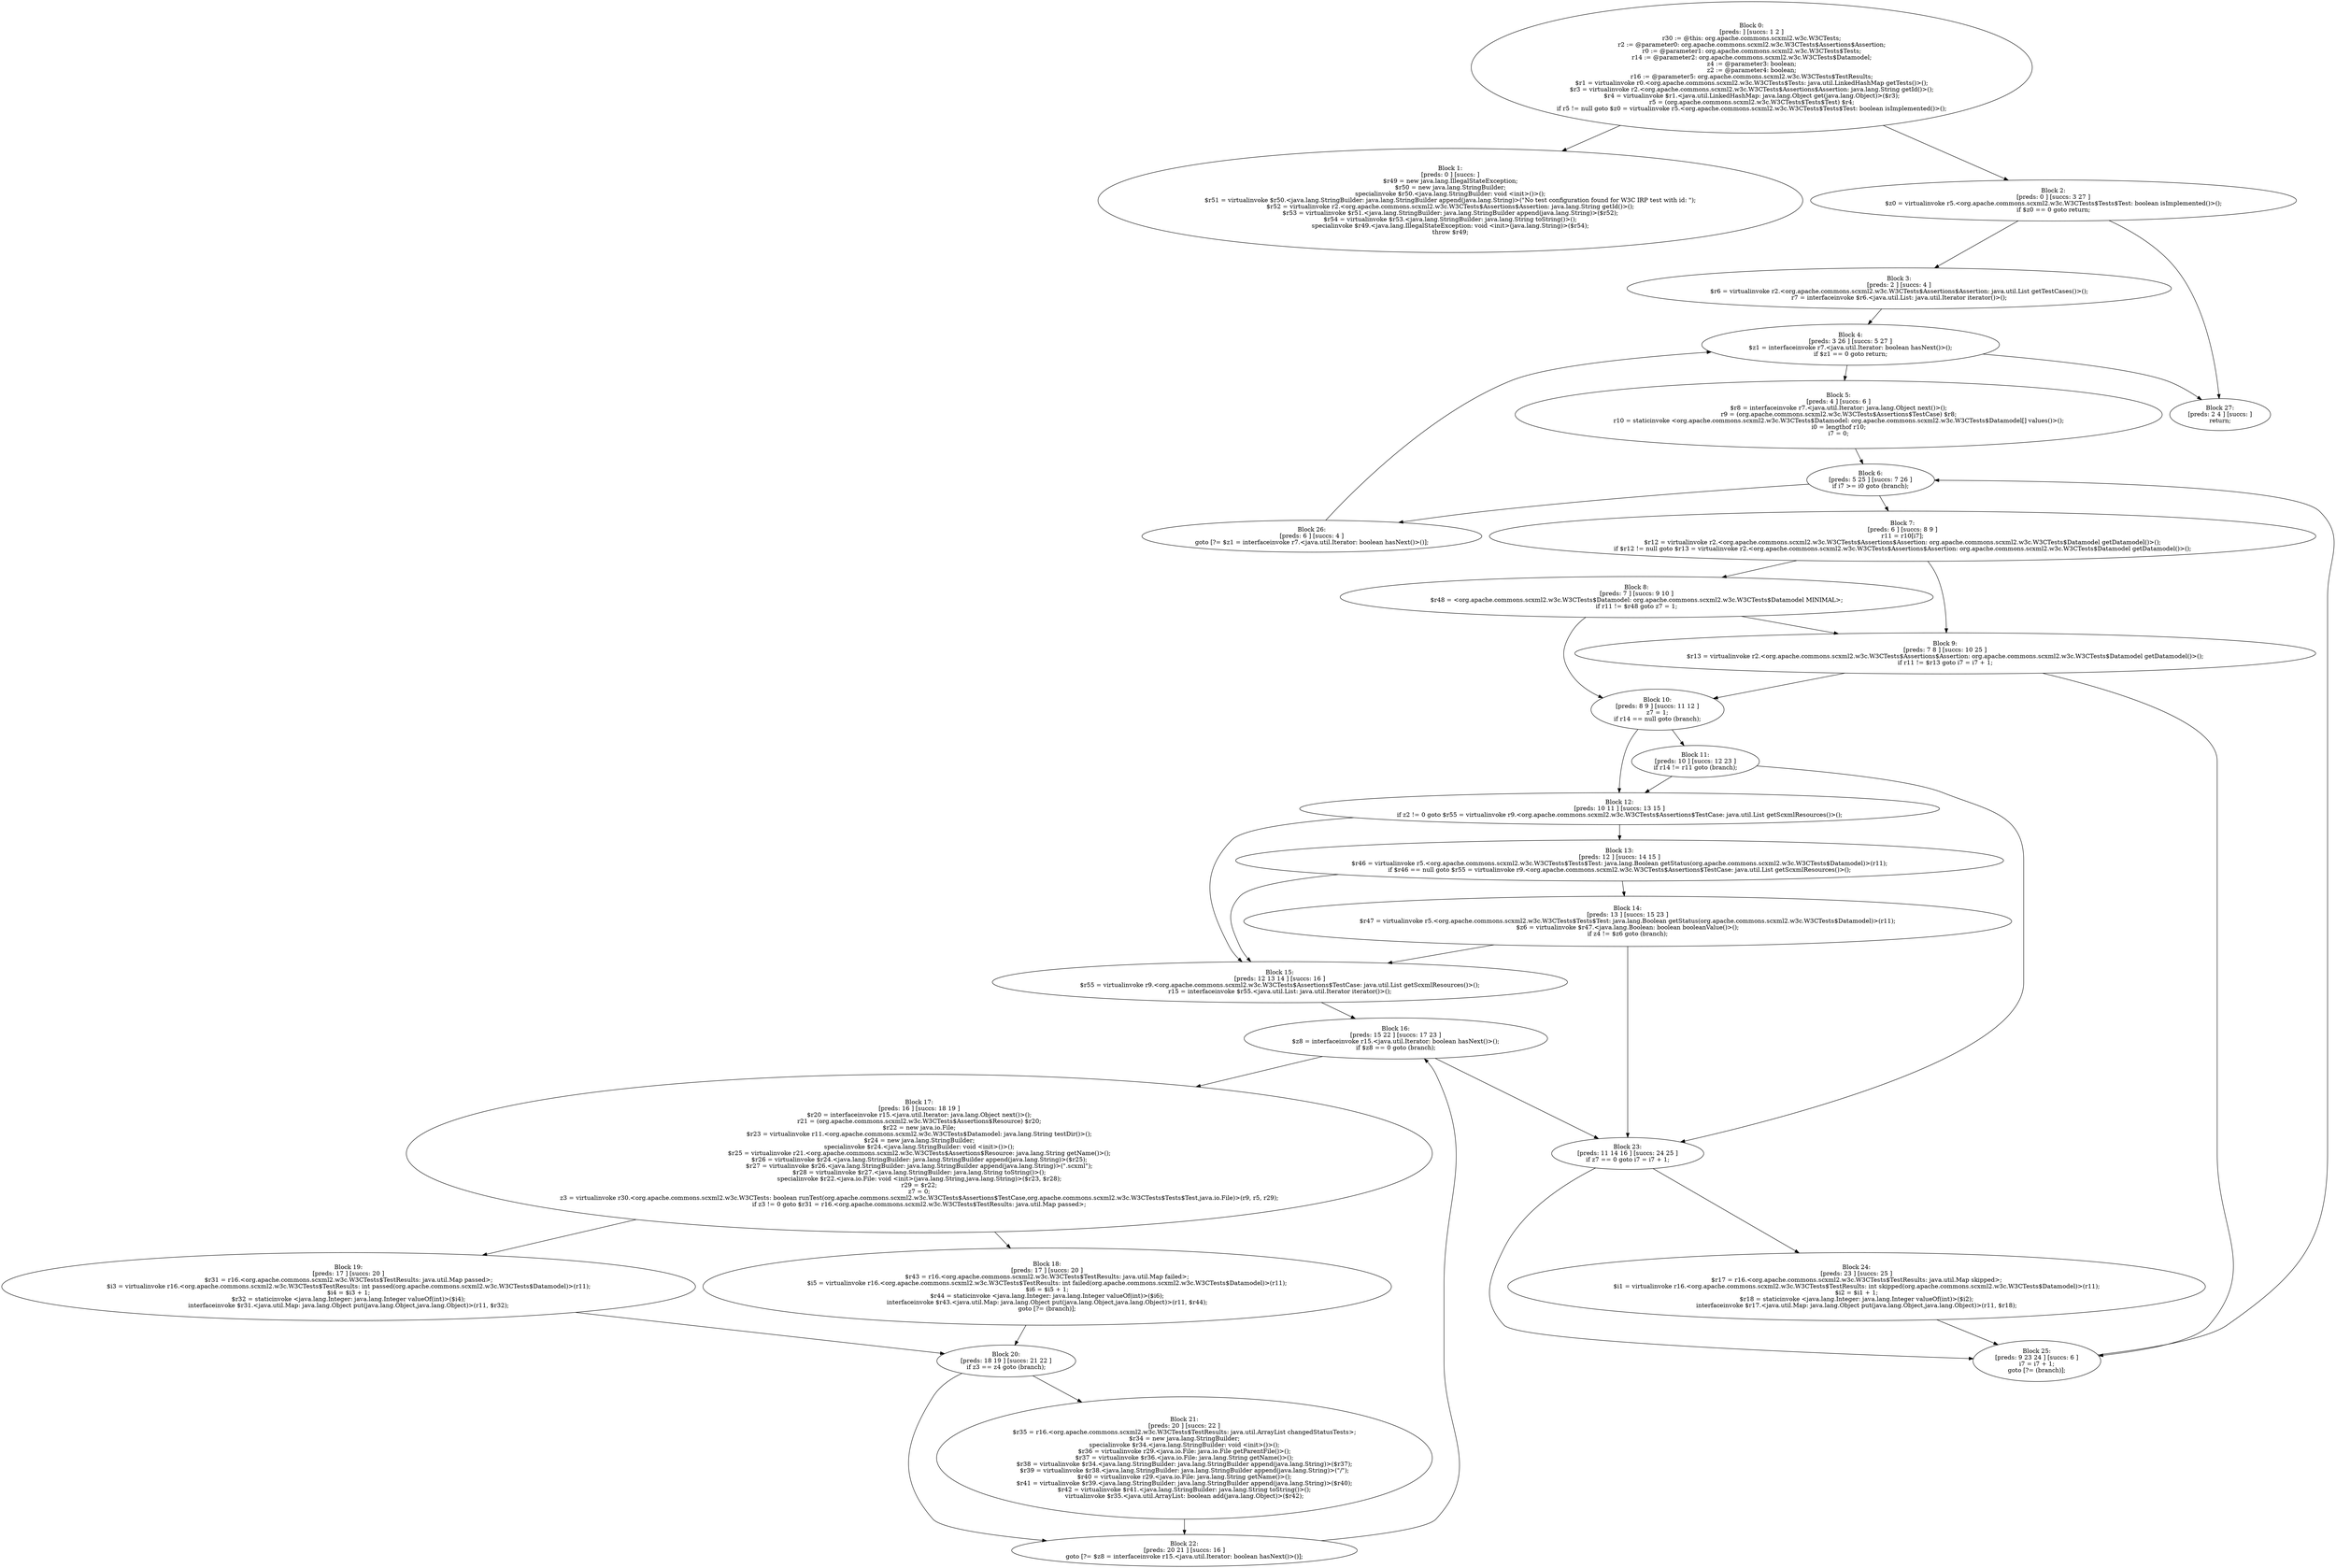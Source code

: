 digraph "unitGraph" {
    "Block 0:
[preds: ] [succs: 1 2 ]
r30 := @this: org.apache.commons.scxml2.w3c.W3CTests;
r2 := @parameter0: org.apache.commons.scxml2.w3c.W3CTests$Assertions$Assertion;
r0 := @parameter1: org.apache.commons.scxml2.w3c.W3CTests$Tests;
r14 := @parameter2: org.apache.commons.scxml2.w3c.W3CTests$Datamodel;
z4 := @parameter3: boolean;
z2 := @parameter4: boolean;
r16 := @parameter5: org.apache.commons.scxml2.w3c.W3CTests$TestResults;
$r1 = virtualinvoke r0.<org.apache.commons.scxml2.w3c.W3CTests$Tests: java.util.LinkedHashMap getTests()>();
$r3 = virtualinvoke r2.<org.apache.commons.scxml2.w3c.W3CTests$Assertions$Assertion: java.lang.String getId()>();
$r4 = virtualinvoke $r1.<java.util.LinkedHashMap: java.lang.Object get(java.lang.Object)>($r3);
r5 = (org.apache.commons.scxml2.w3c.W3CTests$Tests$Test) $r4;
if r5 != null goto $z0 = virtualinvoke r5.<org.apache.commons.scxml2.w3c.W3CTests$Tests$Test: boolean isImplemented()>();
"
    "Block 1:
[preds: 0 ] [succs: ]
$r49 = new java.lang.IllegalStateException;
$r50 = new java.lang.StringBuilder;
specialinvoke $r50.<java.lang.StringBuilder: void <init>()>();
$r51 = virtualinvoke $r50.<java.lang.StringBuilder: java.lang.StringBuilder append(java.lang.String)>(\"No test configuration found for W3C IRP test with id: \");
$r52 = virtualinvoke r2.<org.apache.commons.scxml2.w3c.W3CTests$Assertions$Assertion: java.lang.String getId()>();
$r53 = virtualinvoke $r51.<java.lang.StringBuilder: java.lang.StringBuilder append(java.lang.String)>($r52);
$r54 = virtualinvoke $r53.<java.lang.StringBuilder: java.lang.String toString()>();
specialinvoke $r49.<java.lang.IllegalStateException: void <init>(java.lang.String)>($r54);
throw $r49;
"
    "Block 2:
[preds: 0 ] [succs: 3 27 ]
$z0 = virtualinvoke r5.<org.apache.commons.scxml2.w3c.W3CTests$Tests$Test: boolean isImplemented()>();
if $z0 == 0 goto return;
"
    "Block 3:
[preds: 2 ] [succs: 4 ]
$r6 = virtualinvoke r2.<org.apache.commons.scxml2.w3c.W3CTests$Assertions$Assertion: java.util.List getTestCases()>();
r7 = interfaceinvoke $r6.<java.util.List: java.util.Iterator iterator()>();
"
    "Block 4:
[preds: 3 26 ] [succs: 5 27 ]
$z1 = interfaceinvoke r7.<java.util.Iterator: boolean hasNext()>();
if $z1 == 0 goto return;
"
    "Block 5:
[preds: 4 ] [succs: 6 ]
$r8 = interfaceinvoke r7.<java.util.Iterator: java.lang.Object next()>();
r9 = (org.apache.commons.scxml2.w3c.W3CTests$Assertions$TestCase) $r8;
r10 = staticinvoke <org.apache.commons.scxml2.w3c.W3CTests$Datamodel: org.apache.commons.scxml2.w3c.W3CTests$Datamodel[] values()>();
i0 = lengthof r10;
i7 = 0;
"
    "Block 6:
[preds: 5 25 ] [succs: 7 26 ]
if i7 >= i0 goto (branch);
"
    "Block 7:
[preds: 6 ] [succs: 8 9 ]
r11 = r10[i7];
$r12 = virtualinvoke r2.<org.apache.commons.scxml2.w3c.W3CTests$Assertions$Assertion: org.apache.commons.scxml2.w3c.W3CTests$Datamodel getDatamodel()>();
if $r12 != null goto $r13 = virtualinvoke r2.<org.apache.commons.scxml2.w3c.W3CTests$Assertions$Assertion: org.apache.commons.scxml2.w3c.W3CTests$Datamodel getDatamodel()>();
"
    "Block 8:
[preds: 7 ] [succs: 9 10 ]
$r48 = <org.apache.commons.scxml2.w3c.W3CTests$Datamodel: org.apache.commons.scxml2.w3c.W3CTests$Datamodel MINIMAL>;
if r11 != $r48 goto z7 = 1;
"
    "Block 9:
[preds: 7 8 ] [succs: 10 25 ]
$r13 = virtualinvoke r2.<org.apache.commons.scxml2.w3c.W3CTests$Assertions$Assertion: org.apache.commons.scxml2.w3c.W3CTests$Datamodel getDatamodel()>();
if r11 != $r13 goto i7 = i7 + 1;
"
    "Block 10:
[preds: 8 9 ] [succs: 11 12 ]
z7 = 1;
if r14 == null goto (branch);
"
    "Block 11:
[preds: 10 ] [succs: 12 23 ]
if r14 != r11 goto (branch);
"
    "Block 12:
[preds: 10 11 ] [succs: 13 15 ]
if z2 != 0 goto $r55 = virtualinvoke r9.<org.apache.commons.scxml2.w3c.W3CTests$Assertions$TestCase: java.util.List getScxmlResources()>();
"
    "Block 13:
[preds: 12 ] [succs: 14 15 ]
$r46 = virtualinvoke r5.<org.apache.commons.scxml2.w3c.W3CTests$Tests$Test: java.lang.Boolean getStatus(org.apache.commons.scxml2.w3c.W3CTests$Datamodel)>(r11);
if $r46 == null goto $r55 = virtualinvoke r9.<org.apache.commons.scxml2.w3c.W3CTests$Assertions$TestCase: java.util.List getScxmlResources()>();
"
    "Block 14:
[preds: 13 ] [succs: 15 23 ]
$r47 = virtualinvoke r5.<org.apache.commons.scxml2.w3c.W3CTests$Tests$Test: java.lang.Boolean getStatus(org.apache.commons.scxml2.w3c.W3CTests$Datamodel)>(r11);
$z6 = virtualinvoke $r47.<java.lang.Boolean: boolean booleanValue()>();
if z4 != $z6 goto (branch);
"
    "Block 15:
[preds: 12 13 14 ] [succs: 16 ]
$r55 = virtualinvoke r9.<org.apache.commons.scxml2.w3c.W3CTests$Assertions$TestCase: java.util.List getScxmlResources()>();
r15 = interfaceinvoke $r55.<java.util.List: java.util.Iterator iterator()>();
"
    "Block 16:
[preds: 15 22 ] [succs: 17 23 ]
$z8 = interfaceinvoke r15.<java.util.Iterator: boolean hasNext()>();
if $z8 == 0 goto (branch);
"
    "Block 17:
[preds: 16 ] [succs: 18 19 ]
$r20 = interfaceinvoke r15.<java.util.Iterator: java.lang.Object next()>();
r21 = (org.apache.commons.scxml2.w3c.W3CTests$Assertions$Resource) $r20;
$r22 = new java.io.File;
$r23 = virtualinvoke r11.<org.apache.commons.scxml2.w3c.W3CTests$Datamodel: java.lang.String testDir()>();
$r24 = new java.lang.StringBuilder;
specialinvoke $r24.<java.lang.StringBuilder: void <init>()>();
$r25 = virtualinvoke r21.<org.apache.commons.scxml2.w3c.W3CTests$Assertions$Resource: java.lang.String getName()>();
$r26 = virtualinvoke $r24.<java.lang.StringBuilder: java.lang.StringBuilder append(java.lang.String)>($r25);
$r27 = virtualinvoke $r26.<java.lang.StringBuilder: java.lang.StringBuilder append(java.lang.String)>(\".scxml\");
$r28 = virtualinvoke $r27.<java.lang.StringBuilder: java.lang.String toString()>();
specialinvoke $r22.<java.io.File: void <init>(java.lang.String,java.lang.String)>($r23, $r28);
r29 = $r22;
z7 = 0;
z3 = virtualinvoke r30.<org.apache.commons.scxml2.w3c.W3CTests: boolean runTest(org.apache.commons.scxml2.w3c.W3CTests$Assertions$TestCase,org.apache.commons.scxml2.w3c.W3CTests$Tests$Test,java.io.File)>(r9, r5, r29);
if z3 != 0 goto $r31 = r16.<org.apache.commons.scxml2.w3c.W3CTests$TestResults: java.util.Map passed>;
"
    "Block 18:
[preds: 17 ] [succs: 20 ]
$r43 = r16.<org.apache.commons.scxml2.w3c.W3CTests$TestResults: java.util.Map failed>;
$i5 = virtualinvoke r16.<org.apache.commons.scxml2.w3c.W3CTests$TestResults: int failed(org.apache.commons.scxml2.w3c.W3CTests$Datamodel)>(r11);
$i6 = $i5 + 1;
$r44 = staticinvoke <java.lang.Integer: java.lang.Integer valueOf(int)>($i6);
interfaceinvoke $r43.<java.util.Map: java.lang.Object put(java.lang.Object,java.lang.Object)>(r11, $r44);
goto [?= (branch)];
"
    "Block 19:
[preds: 17 ] [succs: 20 ]
$r31 = r16.<org.apache.commons.scxml2.w3c.W3CTests$TestResults: java.util.Map passed>;
$i3 = virtualinvoke r16.<org.apache.commons.scxml2.w3c.W3CTests$TestResults: int passed(org.apache.commons.scxml2.w3c.W3CTests$Datamodel)>(r11);
$i4 = $i3 + 1;
$r32 = staticinvoke <java.lang.Integer: java.lang.Integer valueOf(int)>($i4);
interfaceinvoke $r31.<java.util.Map: java.lang.Object put(java.lang.Object,java.lang.Object)>(r11, $r32);
"
    "Block 20:
[preds: 18 19 ] [succs: 21 22 ]
if z3 == z4 goto (branch);
"
    "Block 21:
[preds: 20 ] [succs: 22 ]
$r35 = r16.<org.apache.commons.scxml2.w3c.W3CTests$TestResults: java.util.ArrayList changedStatusTests>;
$r34 = new java.lang.StringBuilder;
specialinvoke $r34.<java.lang.StringBuilder: void <init>()>();
$r36 = virtualinvoke r29.<java.io.File: java.io.File getParentFile()>();
$r37 = virtualinvoke $r36.<java.io.File: java.lang.String getName()>();
$r38 = virtualinvoke $r34.<java.lang.StringBuilder: java.lang.StringBuilder append(java.lang.String)>($r37);
$r39 = virtualinvoke $r38.<java.lang.StringBuilder: java.lang.StringBuilder append(java.lang.String)>(\"/\");
$r40 = virtualinvoke r29.<java.io.File: java.lang.String getName()>();
$r41 = virtualinvoke $r39.<java.lang.StringBuilder: java.lang.StringBuilder append(java.lang.String)>($r40);
$r42 = virtualinvoke $r41.<java.lang.StringBuilder: java.lang.String toString()>();
virtualinvoke $r35.<java.util.ArrayList: boolean add(java.lang.Object)>($r42);
"
    "Block 22:
[preds: 20 21 ] [succs: 16 ]
goto [?= $z8 = interfaceinvoke r15.<java.util.Iterator: boolean hasNext()>()];
"
    "Block 23:
[preds: 11 14 16 ] [succs: 24 25 ]
if z7 == 0 goto i7 = i7 + 1;
"
    "Block 24:
[preds: 23 ] [succs: 25 ]
$r17 = r16.<org.apache.commons.scxml2.w3c.W3CTests$TestResults: java.util.Map skipped>;
$i1 = virtualinvoke r16.<org.apache.commons.scxml2.w3c.W3CTests$TestResults: int skipped(org.apache.commons.scxml2.w3c.W3CTests$Datamodel)>(r11);
$i2 = $i1 + 1;
$r18 = staticinvoke <java.lang.Integer: java.lang.Integer valueOf(int)>($i2);
interfaceinvoke $r17.<java.util.Map: java.lang.Object put(java.lang.Object,java.lang.Object)>(r11, $r18);
"
    "Block 25:
[preds: 9 23 24 ] [succs: 6 ]
i7 = i7 + 1;
goto [?= (branch)];
"
    "Block 26:
[preds: 6 ] [succs: 4 ]
goto [?= $z1 = interfaceinvoke r7.<java.util.Iterator: boolean hasNext()>()];
"
    "Block 27:
[preds: 2 4 ] [succs: ]
return;
"
    "Block 0:
[preds: ] [succs: 1 2 ]
r30 := @this: org.apache.commons.scxml2.w3c.W3CTests;
r2 := @parameter0: org.apache.commons.scxml2.w3c.W3CTests$Assertions$Assertion;
r0 := @parameter1: org.apache.commons.scxml2.w3c.W3CTests$Tests;
r14 := @parameter2: org.apache.commons.scxml2.w3c.W3CTests$Datamodel;
z4 := @parameter3: boolean;
z2 := @parameter4: boolean;
r16 := @parameter5: org.apache.commons.scxml2.w3c.W3CTests$TestResults;
$r1 = virtualinvoke r0.<org.apache.commons.scxml2.w3c.W3CTests$Tests: java.util.LinkedHashMap getTests()>();
$r3 = virtualinvoke r2.<org.apache.commons.scxml2.w3c.W3CTests$Assertions$Assertion: java.lang.String getId()>();
$r4 = virtualinvoke $r1.<java.util.LinkedHashMap: java.lang.Object get(java.lang.Object)>($r3);
r5 = (org.apache.commons.scxml2.w3c.W3CTests$Tests$Test) $r4;
if r5 != null goto $z0 = virtualinvoke r5.<org.apache.commons.scxml2.w3c.W3CTests$Tests$Test: boolean isImplemented()>();
"->"Block 1:
[preds: 0 ] [succs: ]
$r49 = new java.lang.IllegalStateException;
$r50 = new java.lang.StringBuilder;
specialinvoke $r50.<java.lang.StringBuilder: void <init>()>();
$r51 = virtualinvoke $r50.<java.lang.StringBuilder: java.lang.StringBuilder append(java.lang.String)>(\"No test configuration found for W3C IRP test with id: \");
$r52 = virtualinvoke r2.<org.apache.commons.scxml2.w3c.W3CTests$Assertions$Assertion: java.lang.String getId()>();
$r53 = virtualinvoke $r51.<java.lang.StringBuilder: java.lang.StringBuilder append(java.lang.String)>($r52);
$r54 = virtualinvoke $r53.<java.lang.StringBuilder: java.lang.String toString()>();
specialinvoke $r49.<java.lang.IllegalStateException: void <init>(java.lang.String)>($r54);
throw $r49;
";
    "Block 0:
[preds: ] [succs: 1 2 ]
r30 := @this: org.apache.commons.scxml2.w3c.W3CTests;
r2 := @parameter0: org.apache.commons.scxml2.w3c.W3CTests$Assertions$Assertion;
r0 := @parameter1: org.apache.commons.scxml2.w3c.W3CTests$Tests;
r14 := @parameter2: org.apache.commons.scxml2.w3c.W3CTests$Datamodel;
z4 := @parameter3: boolean;
z2 := @parameter4: boolean;
r16 := @parameter5: org.apache.commons.scxml2.w3c.W3CTests$TestResults;
$r1 = virtualinvoke r0.<org.apache.commons.scxml2.w3c.W3CTests$Tests: java.util.LinkedHashMap getTests()>();
$r3 = virtualinvoke r2.<org.apache.commons.scxml2.w3c.W3CTests$Assertions$Assertion: java.lang.String getId()>();
$r4 = virtualinvoke $r1.<java.util.LinkedHashMap: java.lang.Object get(java.lang.Object)>($r3);
r5 = (org.apache.commons.scxml2.w3c.W3CTests$Tests$Test) $r4;
if r5 != null goto $z0 = virtualinvoke r5.<org.apache.commons.scxml2.w3c.W3CTests$Tests$Test: boolean isImplemented()>();
"->"Block 2:
[preds: 0 ] [succs: 3 27 ]
$z0 = virtualinvoke r5.<org.apache.commons.scxml2.w3c.W3CTests$Tests$Test: boolean isImplemented()>();
if $z0 == 0 goto return;
";
    "Block 2:
[preds: 0 ] [succs: 3 27 ]
$z0 = virtualinvoke r5.<org.apache.commons.scxml2.w3c.W3CTests$Tests$Test: boolean isImplemented()>();
if $z0 == 0 goto return;
"->"Block 3:
[preds: 2 ] [succs: 4 ]
$r6 = virtualinvoke r2.<org.apache.commons.scxml2.w3c.W3CTests$Assertions$Assertion: java.util.List getTestCases()>();
r7 = interfaceinvoke $r6.<java.util.List: java.util.Iterator iterator()>();
";
    "Block 2:
[preds: 0 ] [succs: 3 27 ]
$z0 = virtualinvoke r5.<org.apache.commons.scxml2.w3c.W3CTests$Tests$Test: boolean isImplemented()>();
if $z0 == 0 goto return;
"->"Block 27:
[preds: 2 4 ] [succs: ]
return;
";
    "Block 3:
[preds: 2 ] [succs: 4 ]
$r6 = virtualinvoke r2.<org.apache.commons.scxml2.w3c.W3CTests$Assertions$Assertion: java.util.List getTestCases()>();
r7 = interfaceinvoke $r6.<java.util.List: java.util.Iterator iterator()>();
"->"Block 4:
[preds: 3 26 ] [succs: 5 27 ]
$z1 = interfaceinvoke r7.<java.util.Iterator: boolean hasNext()>();
if $z1 == 0 goto return;
";
    "Block 4:
[preds: 3 26 ] [succs: 5 27 ]
$z1 = interfaceinvoke r7.<java.util.Iterator: boolean hasNext()>();
if $z1 == 0 goto return;
"->"Block 5:
[preds: 4 ] [succs: 6 ]
$r8 = interfaceinvoke r7.<java.util.Iterator: java.lang.Object next()>();
r9 = (org.apache.commons.scxml2.w3c.W3CTests$Assertions$TestCase) $r8;
r10 = staticinvoke <org.apache.commons.scxml2.w3c.W3CTests$Datamodel: org.apache.commons.scxml2.w3c.W3CTests$Datamodel[] values()>();
i0 = lengthof r10;
i7 = 0;
";
    "Block 4:
[preds: 3 26 ] [succs: 5 27 ]
$z1 = interfaceinvoke r7.<java.util.Iterator: boolean hasNext()>();
if $z1 == 0 goto return;
"->"Block 27:
[preds: 2 4 ] [succs: ]
return;
";
    "Block 5:
[preds: 4 ] [succs: 6 ]
$r8 = interfaceinvoke r7.<java.util.Iterator: java.lang.Object next()>();
r9 = (org.apache.commons.scxml2.w3c.W3CTests$Assertions$TestCase) $r8;
r10 = staticinvoke <org.apache.commons.scxml2.w3c.W3CTests$Datamodel: org.apache.commons.scxml2.w3c.W3CTests$Datamodel[] values()>();
i0 = lengthof r10;
i7 = 0;
"->"Block 6:
[preds: 5 25 ] [succs: 7 26 ]
if i7 >= i0 goto (branch);
";
    "Block 6:
[preds: 5 25 ] [succs: 7 26 ]
if i7 >= i0 goto (branch);
"->"Block 7:
[preds: 6 ] [succs: 8 9 ]
r11 = r10[i7];
$r12 = virtualinvoke r2.<org.apache.commons.scxml2.w3c.W3CTests$Assertions$Assertion: org.apache.commons.scxml2.w3c.W3CTests$Datamodel getDatamodel()>();
if $r12 != null goto $r13 = virtualinvoke r2.<org.apache.commons.scxml2.w3c.W3CTests$Assertions$Assertion: org.apache.commons.scxml2.w3c.W3CTests$Datamodel getDatamodel()>();
";
    "Block 6:
[preds: 5 25 ] [succs: 7 26 ]
if i7 >= i0 goto (branch);
"->"Block 26:
[preds: 6 ] [succs: 4 ]
goto [?= $z1 = interfaceinvoke r7.<java.util.Iterator: boolean hasNext()>()];
";
    "Block 7:
[preds: 6 ] [succs: 8 9 ]
r11 = r10[i7];
$r12 = virtualinvoke r2.<org.apache.commons.scxml2.w3c.W3CTests$Assertions$Assertion: org.apache.commons.scxml2.w3c.W3CTests$Datamodel getDatamodel()>();
if $r12 != null goto $r13 = virtualinvoke r2.<org.apache.commons.scxml2.w3c.W3CTests$Assertions$Assertion: org.apache.commons.scxml2.w3c.W3CTests$Datamodel getDatamodel()>();
"->"Block 8:
[preds: 7 ] [succs: 9 10 ]
$r48 = <org.apache.commons.scxml2.w3c.W3CTests$Datamodel: org.apache.commons.scxml2.w3c.W3CTests$Datamodel MINIMAL>;
if r11 != $r48 goto z7 = 1;
";
    "Block 7:
[preds: 6 ] [succs: 8 9 ]
r11 = r10[i7];
$r12 = virtualinvoke r2.<org.apache.commons.scxml2.w3c.W3CTests$Assertions$Assertion: org.apache.commons.scxml2.w3c.W3CTests$Datamodel getDatamodel()>();
if $r12 != null goto $r13 = virtualinvoke r2.<org.apache.commons.scxml2.w3c.W3CTests$Assertions$Assertion: org.apache.commons.scxml2.w3c.W3CTests$Datamodel getDatamodel()>();
"->"Block 9:
[preds: 7 8 ] [succs: 10 25 ]
$r13 = virtualinvoke r2.<org.apache.commons.scxml2.w3c.W3CTests$Assertions$Assertion: org.apache.commons.scxml2.w3c.W3CTests$Datamodel getDatamodel()>();
if r11 != $r13 goto i7 = i7 + 1;
";
    "Block 8:
[preds: 7 ] [succs: 9 10 ]
$r48 = <org.apache.commons.scxml2.w3c.W3CTests$Datamodel: org.apache.commons.scxml2.w3c.W3CTests$Datamodel MINIMAL>;
if r11 != $r48 goto z7 = 1;
"->"Block 9:
[preds: 7 8 ] [succs: 10 25 ]
$r13 = virtualinvoke r2.<org.apache.commons.scxml2.w3c.W3CTests$Assertions$Assertion: org.apache.commons.scxml2.w3c.W3CTests$Datamodel getDatamodel()>();
if r11 != $r13 goto i7 = i7 + 1;
";
    "Block 8:
[preds: 7 ] [succs: 9 10 ]
$r48 = <org.apache.commons.scxml2.w3c.W3CTests$Datamodel: org.apache.commons.scxml2.w3c.W3CTests$Datamodel MINIMAL>;
if r11 != $r48 goto z7 = 1;
"->"Block 10:
[preds: 8 9 ] [succs: 11 12 ]
z7 = 1;
if r14 == null goto (branch);
";
    "Block 9:
[preds: 7 8 ] [succs: 10 25 ]
$r13 = virtualinvoke r2.<org.apache.commons.scxml2.w3c.W3CTests$Assertions$Assertion: org.apache.commons.scxml2.w3c.W3CTests$Datamodel getDatamodel()>();
if r11 != $r13 goto i7 = i7 + 1;
"->"Block 10:
[preds: 8 9 ] [succs: 11 12 ]
z7 = 1;
if r14 == null goto (branch);
";
    "Block 9:
[preds: 7 8 ] [succs: 10 25 ]
$r13 = virtualinvoke r2.<org.apache.commons.scxml2.w3c.W3CTests$Assertions$Assertion: org.apache.commons.scxml2.w3c.W3CTests$Datamodel getDatamodel()>();
if r11 != $r13 goto i7 = i7 + 1;
"->"Block 25:
[preds: 9 23 24 ] [succs: 6 ]
i7 = i7 + 1;
goto [?= (branch)];
";
    "Block 10:
[preds: 8 9 ] [succs: 11 12 ]
z7 = 1;
if r14 == null goto (branch);
"->"Block 11:
[preds: 10 ] [succs: 12 23 ]
if r14 != r11 goto (branch);
";
    "Block 10:
[preds: 8 9 ] [succs: 11 12 ]
z7 = 1;
if r14 == null goto (branch);
"->"Block 12:
[preds: 10 11 ] [succs: 13 15 ]
if z2 != 0 goto $r55 = virtualinvoke r9.<org.apache.commons.scxml2.w3c.W3CTests$Assertions$TestCase: java.util.List getScxmlResources()>();
";
    "Block 11:
[preds: 10 ] [succs: 12 23 ]
if r14 != r11 goto (branch);
"->"Block 12:
[preds: 10 11 ] [succs: 13 15 ]
if z2 != 0 goto $r55 = virtualinvoke r9.<org.apache.commons.scxml2.w3c.W3CTests$Assertions$TestCase: java.util.List getScxmlResources()>();
";
    "Block 11:
[preds: 10 ] [succs: 12 23 ]
if r14 != r11 goto (branch);
"->"Block 23:
[preds: 11 14 16 ] [succs: 24 25 ]
if z7 == 0 goto i7 = i7 + 1;
";
    "Block 12:
[preds: 10 11 ] [succs: 13 15 ]
if z2 != 0 goto $r55 = virtualinvoke r9.<org.apache.commons.scxml2.w3c.W3CTests$Assertions$TestCase: java.util.List getScxmlResources()>();
"->"Block 13:
[preds: 12 ] [succs: 14 15 ]
$r46 = virtualinvoke r5.<org.apache.commons.scxml2.w3c.W3CTests$Tests$Test: java.lang.Boolean getStatus(org.apache.commons.scxml2.w3c.W3CTests$Datamodel)>(r11);
if $r46 == null goto $r55 = virtualinvoke r9.<org.apache.commons.scxml2.w3c.W3CTests$Assertions$TestCase: java.util.List getScxmlResources()>();
";
    "Block 12:
[preds: 10 11 ] [succs: 13 15 ]
if z2 != 0 goto $r55 = virtualinvoke r9.<org.apache.commons.scxml2.w3c.W3CTests$Assertions$TestCase: java.util.List getScxmlResources()>();
"->"Block 15:
[preds: 12 13 14 ] [succs: 16 ]
$r55 = virtualinvoke r9.<org.apache.commons.scxml2.w3c.W3CTests$Assertions$TestCase: java.util.List getScxmlResources()>();
r15 = interfaceinvoke $r55.<java.util.List: java.util.Iterator iterator()>();
";
    "Block 13:
[preds: 12 ] [succs: 14 15 ]
$r46 = virtualinvoke r5.<org.apache.commons.scxml2.w3c.W3CTests$Tests$Test: java.lang.Boolean getStatus(org.apache.commons.scxml2.w3c.W3CTests$Datamodel)>(r11);
if $r46 == null goto $r55 = virtualinvoke r9.<org.apache.commons.scxml2.w3c.W3CTests$Assertions$TestCase: java.util.List getScxmlResources()>();
"->"Block 14:
[preds: 13 ] [succs: 15 23 ]
$r47 = virtualinvoke r5.<org.apache.commons.scxml2.w3c.W3CTests$Tests$Test: java.lang.Boolean getStatus(org.apache.commons.scxml2.w3c.W3CTests$Datamodel)>(r11);
$z6 = virtualinvoke $r47.<java.lang.Boolean: boolean booleanValue()>();
if z4 != $z6 goto (branch);
";
    "Block 13:
[preds: 12 ] [succs: 14 15 ]
$r46 = virtualinvoke r5.<org.apache.commons.scxml2.w3c.W3CTests$Tests$Test: java.lang.Boolean getStatus(org.apache.commons.scxml2.w3c.W3CTests$Datamodel)>(r11);
if $r46 == null goto $r55 = virtualinvoke r9.<org.apache.commons.scxml2.w3c.W3CTests$Assertions$TestCase: java.util.List getScxmlResources()>();
"->"Block 15:
[preds: 12 13 14 ] [succs: 16 ]
$r55 = virtualinvoke r9.<org.apache.commons.scxml2.w3c.W3CTests$Assertions$TestCase: java.util.List getScxmlResources()>();
r15 = interfaceinvoke $r55.<java.util.List: java.util.Iterator iterator()>();
";
    "Block 14:
[preds: 13 ] [succs: 15 23 ]
$r47 = virtualinvoke r5.<org.apache.commons.scxml2.w3c.W3CTests$Tests$Test: java.lang.Boolean getStatus(org.apache.commons.scxml2.w3c.W3CTests$Datamodel)>(r11);
$z6 = virtualinvoke $r47.<java.lang.Boolean: boolean booleanValue()>();
if z4 != $z6 goto (branch);
"->"Block 15:
[preds: 12 13 14 ] [succs: 16 ]
$r55 = virtualinvoke r9.<org.apache.commons.scxml2.w3c.W3CTests$Assertions$TestCase: java.util.List getScxmlResources()>();
r15 = interfaceinvoke $r55.<java.util.List: java.util.Iterator iterator()>();
";
    "Block 14:
[preds: 13 ] [succs: 15 23 ]
$r47 = virtualinvoke r5.<org.apache.commons.scxml2.w3c.W3CTests$Tests$Test: java.lang.Boolean getStatus(org.apache.commons.scxml2.w3c.W3CTests$Datamodel)>(r11);
$z6 = virtualinvoke $r47.<java.lang.Boolean: boolean booleanValue()>();
if z4 != $z6 goto (branch);
"->"Block 23:
[preds: 11 14 16 ] [succs: 24 25 ]
if z7 == 0 goto i7 = i7 + 1;
";
    "Block 15:
[preds: 12 13 14 ] [succs: 16 ]
$r55 = virtualinvoke r9.<org.apache.commons.scxml2.w3c.W3CTests$Assertions$TestCase: java.util.List getScxmlResources()>();
r15 = interfaceinvoke $r55.<java.util.List: java.util.Iterator iterator()>();
"->"Block 16:
[preds: 15 22 ] [succs: 17 23 ]
$z8 = interfaceinvoke r15.<java.util.Iterator: boolean hasNext()>();
if $z8 == 0 goto (branch);
";
    "Block 16:
[preds: 15 22 ] [succs: 17 23 ]
$z8 = interfaceinvoke r15.<java.util.Iterator: boolean hasNext()>();
if $z8 == 0 goto (branch);
"->"Block 17:
[preds: 16 ] [succs: 18 19 ]
$r20 = interfaceinvoke r15.<java.util.Iterator: java.lang.Object next()>();
r21 = (org.apache.commons.scxml2.w3c.W3CTests$Assertions$Resource) $r20;
$r22 = new java.io.File;
$r23 = virtualinvoke r11.<org.apache.commons.scxml2.w3c.W3CTests$Datamodel: java.lang.String testDir()>();
$r24 = new java.lang.StringBuilder;
specialinvoke $r24.<java.lang.StringBuilder: void <init>()>();
$r25 = virtualinvoke r21.<org.apache.commons.scxml2.w3c.W3CTests$Assertions$Resource: java.lang.String getName()>();
$r26 = virtualinvoke $r24.<java.lang.StringBuilder: java.lang.StringBuilder append(java.lang.String)>($r25);
$r27 = virtualinvoke $r26.<java.lang.StringBuilder: java.lang.StringBuilder append(java.lang.String)>(\".scxml\");
$r28 = virtualinvoke $r27.<java.lang.StringBuilder: java.lang.String toString()>();
specialinvoke $r22.<java.io.File: void <init>(java.lang.String,java.lang.String)>($r23, $r28);
r29 = $r22;
z7 = 0;
z3 = virtualinvoke r30.<org.apache.commons.scxml2.w3c.W3CTests: boolean runTest(org.apache.commons.scxml2.w3c.W3CTests$Assertions$TestCase,org.apache.commons.scxml2.w3c.W3CTests$Tests$Test,java.io.File)>(r9, r5, r29);
if z3 != 0 goto $r31 = r16.<org.apache.commons.scxml2.w3c.W3CTests$TestResults: java.util.Map passed>;
";
    "Block 16:
[preds: 15 22 ] [succs: 17 23 ]
$z8 = interfaceinvoke r15.<java.util.Iterator: boolean hasNext()>();
if $z8 == 0 goto (branch);
"->"Block 23:
[preds: 11 14 16 ] [succs: 24 25 ]
if z7 == 0 goto i7 = i7 + 1;
";
    "Block 17:
[preds: 16 ] [succs: 18 19 ]
$r20 = interfaceinvoke r15.<java.util.Iterator: java.lang.Object next()>();
r21 = (org.apache.commons.scxml2.w3c.W3CTests$Assertions$Resource) $r20;
$r22 = new java.io.File;
$r23 = virtualinvoke r11.<org.apache.commons.scxml2.w3c.W3CTests$Datamodel: java.lang.String testDir()>();
$r24 = new java.lang.StringBuilder;
specialinvoke $r24.<java.lang.StringBuilder: void <init>()>();
$r25 = virtualinvoke r21.<org.apache.commons.scxml2.w3c.W3CTests$Assertions$Resource: java.lang.String getName()>();
$r26 = virtualinvoke $r24.<java.lang.StringBuilder: java.lang.StringBuilder append(java.lang.String)>($r25);
$r27 = virtualinvoke $r26.<java.lang.StringBuilder: java.lang.StringBuilder append(java.lang.String)>(\".scxml\");
$r28 = virtualinvoke $r27.<java.lang.StringBuilder: java.lang.String toString()>();
specialinvoke $r22.<java.io.File: void <init>(java.lang.String,java.lang.String)>($r23, $r28);
r29 = $r22;
z7 = 0;
z3 = virtualinvoke r30.<org.apache.commons.scxml2.w3c.W3CTests: boolean runTest(org.apache.commons.scxml2.w3c.W3CTests$Assertions$TestCase,org.apache.commons.scxml2.w3c.W3CTests$Tests$Test,java.io.File)>(r9, r5, r29);
if z3 != 0 goto $r31 = r16.<org.apache.commons.scxml2.w3c.W3CTests$TestResults: java.util.Map passed>;
"->"Block 18:
[preds: 17 ] [succs: 20 ]
$r43 = r16.<org.apache.commons.scxml2.w3c.W3CTests$TestResults: java.util.Map failed>;
$i5 = virtualinvoke r16.<org.apache.commons.scxml2.w3c.W3CTests$TestResults: int failed(org.apache.commons.scxml2.w3c.W3CTests$Datamodel)>(r11);
$i6 = $i5 + 1;
$r44 = staticinvoke <java.lang.Integer: java.lang.Integer valueOf(int)>($i6);
interfaceinvoke $r43.<java.util.Map: java.lang.Object put(java.lang.Object,java.lang.Object)>(r11, $r44);
goto [?= (branch)];
";
    "Block 17:
[preds: 16 ] [succs: 18 19 ]
$r20 = interfaceinvoke r15.<java.util.Iterator: java.lang.Object next()>();
r21 = (org.apache.commons.scxml2.w3c.W3CTests$Assertions$Resource) $r20;
$r22 = new java.io.File;
$r23 = virtualinvoke r11.<org.apache.commons.scxml2.w3c.W3CTests$Datamodel: java.lang.String testDir()>();
$r24 = new java.lang.StringBuilder;
specialinvoke $r24.<java.lang.StringBuilder: void <init>()>();
$r25 = virtualinvoke r21.<org.apache.commons.scxml2.w3c.W3CTests$Assertions$Resource: java.lang.String getName()>();
$r26 = virtualinvoke $r24.<java.lang.StringBuilder: java.lang.StringBuilder append(java.lang.String)>($r25);
$r27 = virtualinvoke $r26.<java.lang.StringBuilder: java.lang.StringBuilder append(java.lang.String)>(\".scxml\");
$r28 = virtualinvoke $r27.<java.lang.StringBuilder: java.lang.String toString()>();
specialinvoke $r22.<java.io.File: void <init>(java.lang.String,java.lang.String)>($r23, $r28);
r29 = $r22;
z7 = 0;
z3 = virtualinvoke r30.<org.apache.commons.scxml2.w3c.W3CTests: boolean runTest(org.apache.commons.scxml2.w3c.W3CTests$Assertions$TestCase,org.apache.commons.scxml2.w3c.W3CTests$Tests$Test,java.io.File)>(r9, r5, r29);
if z3 != 0 goto $r31 = r16.<org.apache.commons.scxml2.w3c.W3CTests$TestResults: java.util.Map passed>;
"->"Block 19:
[preds: 17 ] [succs: 20 ]
$r31 = r16.<org.apache.commons.scxml2.w3c.W3CTests$TestResults: java.util.Map passed>;
$i3 = virtualinvoke r16.<org.apache.commons.scxml2.w3c.W3CTests$TestResults: int passed(org.apache.commons.scxml2.w3c.W3CTests$Datamodel)>(r11);
$i4 = $i3 + 1;
$r32 = staticinvoke <java.lang.Integer: java.lang.Integer valueOf(int)>($i4);
interfaceinvoke $r31.<java.util.Map: java.lang.Object put(java.lang.Object,java.lang.Object)>(r11, $r32);
";
    "Block 18:
[preds: 17 ] [succs: 20 ]
$r43 = r16.<org.apache.commons.scxml2.w3c.W3CTests$TestResults: java.util.Map failed>;
$i5 = virtualinvoke r16.<org.apache.commons.scxml2.w3c.W3CTests$TestResults: int failed(org.apache.commons.scxml2.w3c.W3CTests$Datamodel)>(r11);
$i6 = $i5 + 1;
$r44 = staticinvoke <java.lang.Integer: java.lang.Integer valueOf(int)>($i6);
interfaceinvoke $r43.<java.util.Map: java.lang.Object put(java.lang.Object,java.lang.Object)>(r11, $r44);
goto [?= (branch)];
"->"Block 20:
[preds: 18 19 ] [succs: 21 22 ]
if z3 == z4 goto (branch);
";
    "Block 19:
[preds: 17 ] [succs: 20 ]
$r31 = r16.<org.apache.commons.scxml2.w3c.W3CTests$TestResults: java.util.Map passed>;
$i3 = virtualinvoke r16.<org.apache.commons.scxml2.w3c.W3CTests$TestResults: int passed(org.apache.commons.scxml2.w3c.W3CTests$Datamodel)>(r11);
$i4 = $i3 + 1;
$r32 = staticinvoke <java.lang.Integer: java.lang.Integer valueOf(int)>($i4);
interfaceinvoke $r31.<java.util.Map: java.lang.Object put(java.lang.Object,java.lang.Object)>(r11, $r32);
"->"Block 20:
[preds: 18 19 ] [succs: 21 22 ]
if z3 == z4 goto (branch);
";
    "Block 20:
[preds: 18 19 ] [succs: 21 22 ]
if z3 == z4 goto (branch);
"->"Block 21:
[preds: 20 ] [succs: 22 ]
$r35 = r16.<org.apache.commons.scxml2.w3c.W3CTests$TestResults: java.util.ArrayList changedStatusTests>;
$r34 = new java.lang.StringBuilder;
specialinvoke $r34.<java.lang.StringBuilder: void <init>()>();
$r36 = virtualinvoke r29.<java.io.File: java.io.File getParentFile()>();
$r37 = virtualinvoke $r36.<java.io.File: java.lang.String getName()>();
$r38 = virtualinvoke $r34.<java.lang.StringBuilder: java.lang.StringBuilder append(java.lang.String)>($r37);
$r39 = virtualinvoke $r38.<java.lang.StringBuilder: java.lang.StringBuilder append(java.lang.String)>(\"/\");
$r40 = virtualinvoke r29.<java.io.File: java.lang.String getName()>();
$r41 = virtualinvoke $r39.<java.lang.StringBuilder: java.lang.StringBuilder append(java.lang.String)>($r40);
$r42 = virtualinvoke $r41.<java.lang.StringBuilder: java.lang.String toString()>();
virtualinvoke $r35.<java.util.ArrayList: boolean add(java.lang.Object)>($r42);
";
    "Block 20:
[preds: 18 19 ] [succs: 21 22 ]
if z3 == z4 goto (branch);
"->"Block 22:
[preds: 20 21 ] [succs: 16 ]
goto [?= $z8 = interfaceinvoke r15.<java.util.Iterator: boolean hasNext()>()];
";
    "Block 21:
[preds: 20 ] [succs: 22 ]
$r35 = r16.<org.apache.commons.scxml2.w3c.W3CTests$TestResults: java.util.ArrayList changedStatusTests>;
$r34 = new java.lang.StringBuilder;
specialinvoke $r34.<java.lang.StringBuilder: void <init>()>();
$r36 = virtualinvoke r29.<java.io.File: java.io.File getParentFile()>();
$r37 = virtualinvoke $r36.<java.io.File: java.lang.String getName()>();
$r38 = virtualinvoke $r34.<java.lang.StringBuilder: java.lang.StringBuilder append(java.lang.String)>($r37);
$r39 = virtualinvoke $r38.<java.lang.StringBuilder: java.lang.StringBuilder append(java.lang.String)>(\"/\");
$r40 = virtualinvoke r29.<java.io.File: java.lang.String getName()>();
$r41 = virtualinvoke $r39.<java.lang.StringBuilder: java.lang.StringBuilder append(java.lang.String)>($r40);
$r42 = virtualinvoke $r41.<java.lang.StringBuilder: java.lang.String toString()>();
virtualinvoke $r35.<java.util.ArrayList: boolean add(java.lang.Object)>($r42);
"->"Block 22:
[preds: 20 21 ] [succs: 16 ]
goto [?= $z8 = interfaceinvoke r15.<java.util.Iterator: boolean hasNext()>()];
";
    "Block 22:
[preds: 20 21 ] [succs: 16 ]
goto [?= $z8 = interfaceinvoke r15.<java.util.Iterator: boolean hasNext()>()];
"->"Block 16:
[preds: 15 22 ] [succs: 17 23 ]
$z8 = interfaceinvoke r15.<java.util.Iterator: boolean hasNext()>();
if $z8 == 0 goto (branch);
";
    "Block 23:
[preds: 11 14 16 ] [succs: 24 25 ]
if z7 == 0 goto i7 = i7 + 1;
"->"Block 24:
[preds: 23 ] [succs: 25 ]
$r17 = r16.<org.apache.commons.scxml2.w3c.W3CTests$TestResults: java.util.Map skipped>;
$i1 = virtualinvoke r16.<org.apache.commons.scxml2.w3c.W3CTests$TestResults: int skipped(org.apache.commons.scxml2.w3c.W3CTests$Datamodel)>(r11);
$i2 = $i1 + 1;
$r18 = staticinvoke <java.lang.Integer: java.lang.Integer valueOf(int)>($i2);
interfaceinvoke $r17.<java.util.Map: java.lang.Object put(java.lang.Object,java.lang.Object)>(r11, $r18);
";
    "Block 23:
[preds: 11 14 16 ] [succs: 24 25 ]
if z7 == 0 goto i7 = i7 + 1;
"->"Block 25:
[preds: 9 23 24 ] [succs: 6 ]
i7 = i7 + 1;
goto [?= (branch)];
";
    "Block 24:
[preds: 23 ] [succs: 25 ]
$r17 = r16.<org.apache.commons.scxml2.w3c.W3CTests$TestResults: java.util.Map skipped>;
$i1 = virtualinvoke r16.<org.apache.commons.scxml2.w3c.W3CTests$TestResults: int skipped(org.apache.commons.scxml2.w3c.W3CTests$Datamodel)>(r11);
$i2 = $i1 + 1;
$r18 = staticinvoke <java.lang.Integer: java.lang.Integer valueOf(int)>($i2);
interfaceinvoke $r17.<java.util.Map: java.lang.Object put(java.lang.Object,java.lang.Object)>(r11, $r18);
"->"Block 25:
[preds: 9 23 24 ] [succs: 6 ]
i7 = i7 + 1;
goto [?= (branch)];
";
    "Block 25:
[preds: 9 23 24 ] [succs: 6 ]
i7 = i7 + 1;
goto [?= (branch)];
"->"Block 6:
[preds: 5 25 ] [succs: 7 26 ]
if i7 >= i0 goto (branch);
";
    "Block 26:
[preds: 6 ] [succs: 4 ]
goto [?= $z1 = interfaceinvoke r7.<java.util.Iterator: boolean hasNext()>()];
"->"Block 4:
[preds: 3 26 ] [succs: 5 27 ]
$z1 = interfaceinvoke r7.<java.util.Iterator: boolean hasNext()>();
if $z1 == 0 goto return;
";
}
